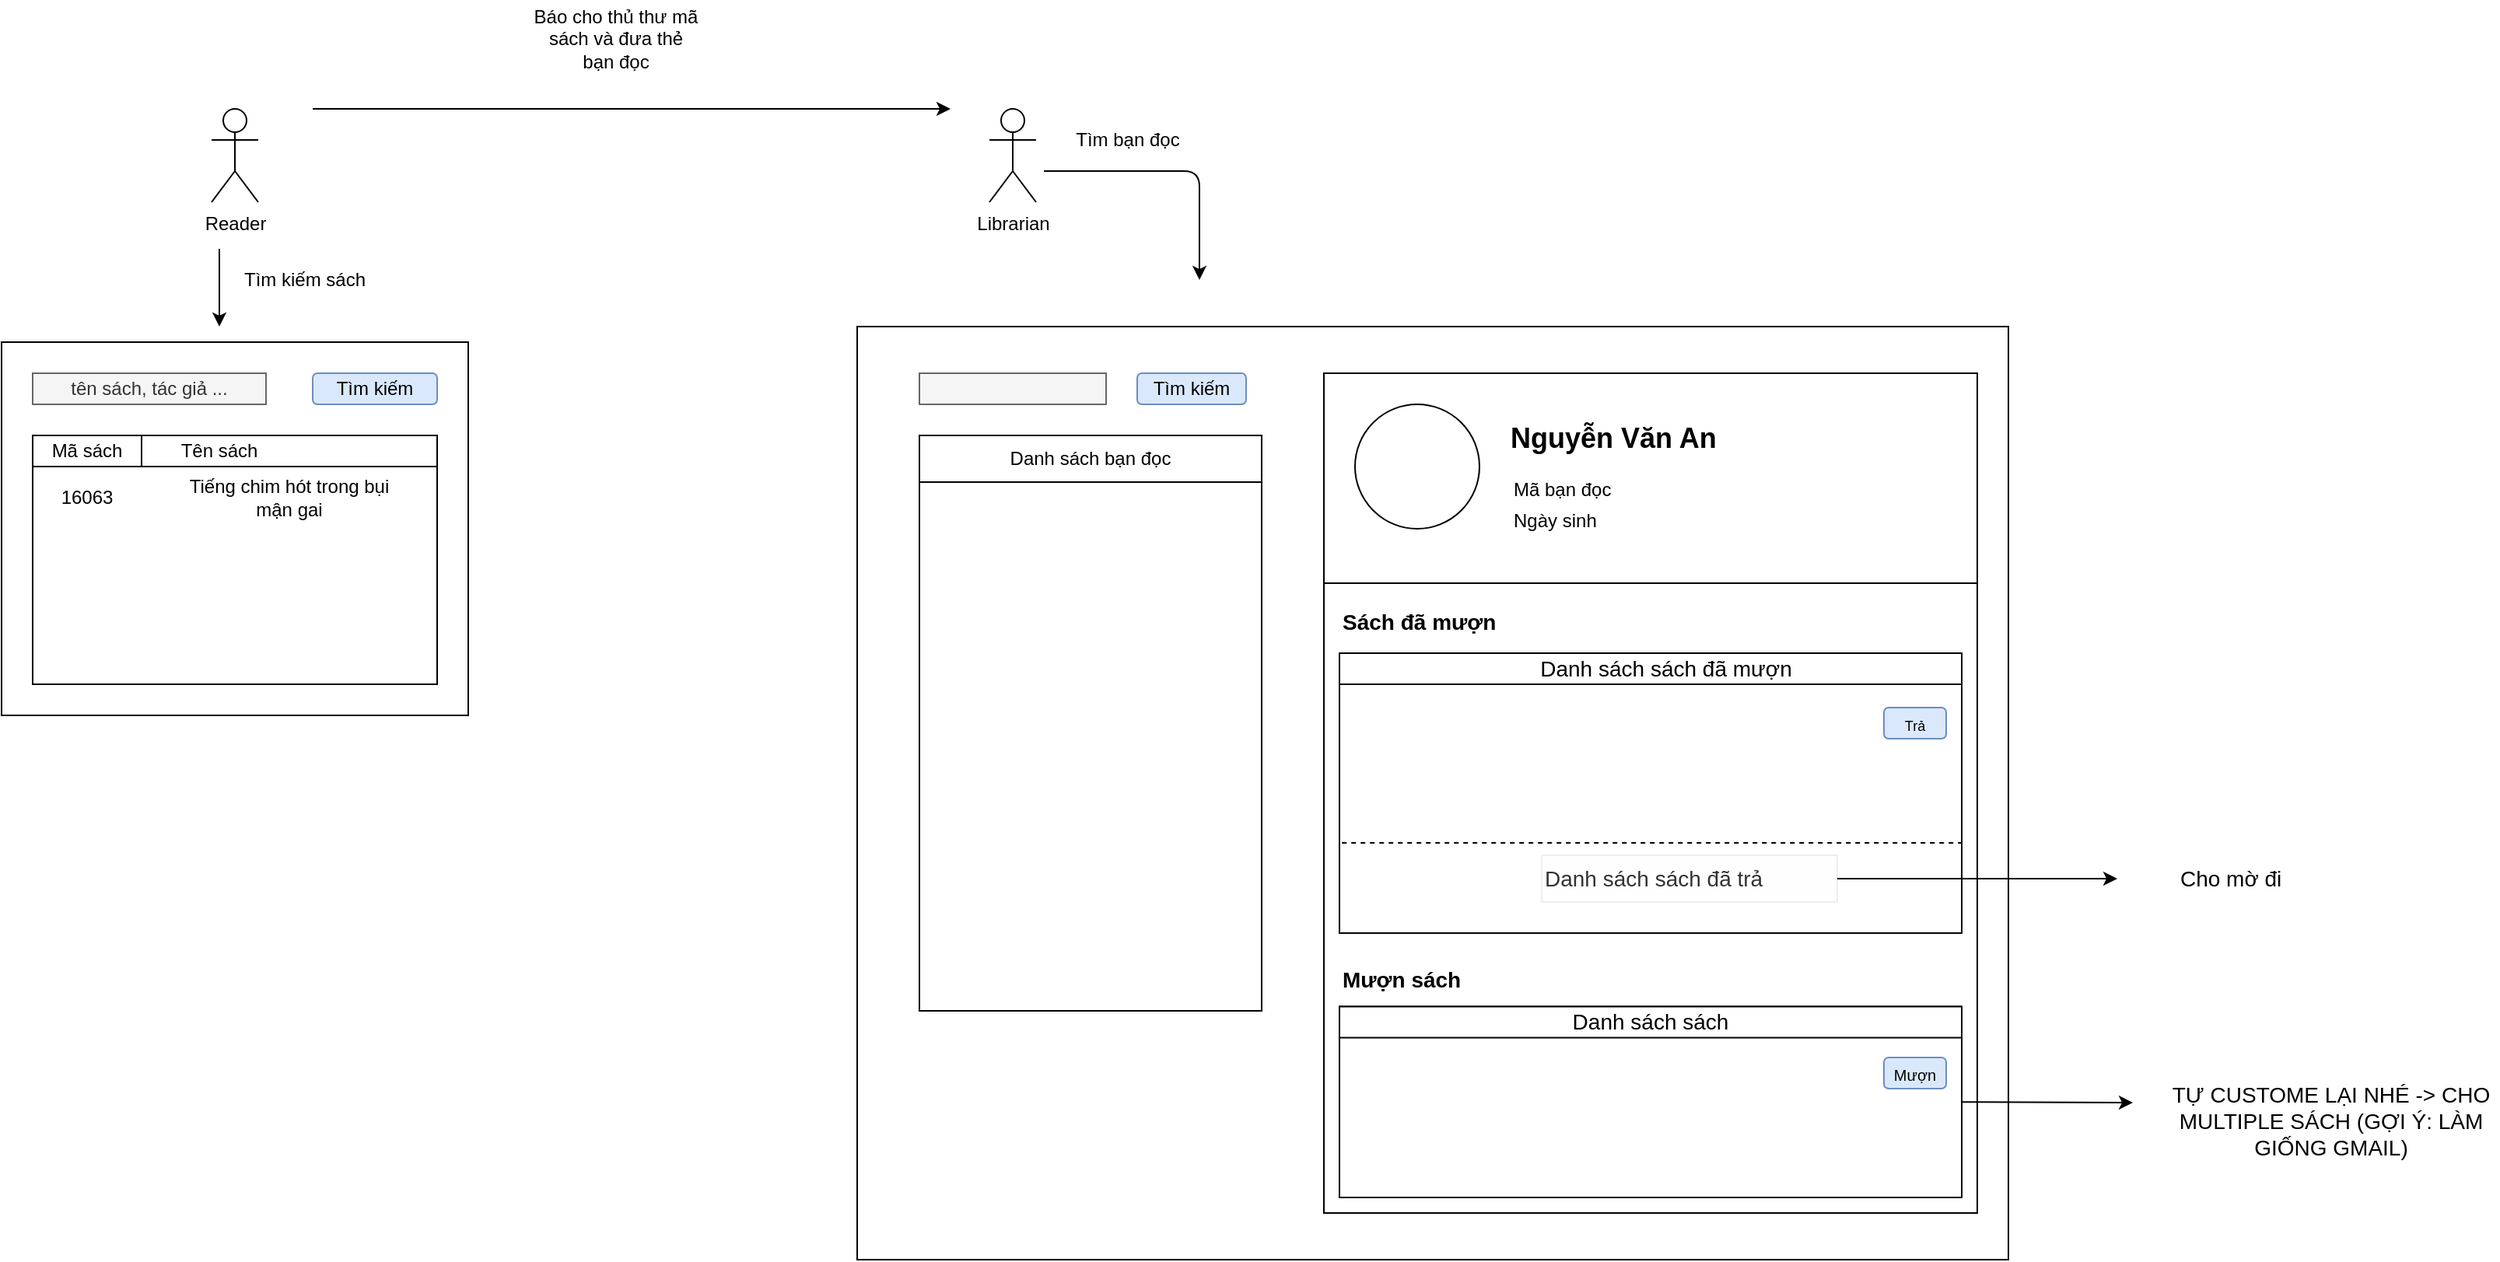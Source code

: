 <mxfile version="12.6.5" type="device"><diagram id="II5-zBYqnYTu9ATDh0Av" name="Page-1"><mxGraphModel dx="1221" dy="714" grid="1" gridSize="10" guides="1" tooltips="1" connect="1" arrows="1" fold="1" page="1" pageScale="1" pageWidth="1169" pageHeight="827" math="0" shadow="0"><root><mxCell id="0"/><mxCell id="1" parent="0"/><mxCell id="cyzecixvu2STSzO5eAT6-1" value="Reader" style="shape=umlActor;verticalLabelPosition=bottom;labelBackgroundColor=#ffffff;verticalAlign=top;html=1;outlineConnect=0;" vertex="1" parent="1"><mxGeometry x="585" y="130" width="30" height="60" as="geometry"/></mxCell><mxCell id="cyzecixvu2STSzO5eAT6-2" value="" style="rounded=0;whiteSpace=wrap;html=1;" vertex="1" parent="1"><mxGeometry x="450" y="280" width="300" height="240" as="geometry"/></mxCell><mxCell id="cyzecixvu2STSzO5eAT6-3" value="tên sách, tác giả ..." style="rounded=1;whiteSpace=wrap;html=1;arcSize=0;fillColor=#f5f5f5;strokeColor=#666666;fontColor=#333333;" vertex="1" parent="1"><mxGeometry x="470" y="300" width="150" height="20" as="geometry"/></mxCell><mxCell id="cyzecixvu2STSzO5eAT6-4" value="Tìm kiếm" style="rounded=1;whiteSpace=wrap;html=1;fillColor=#dae8fc;strokeColor=#6c8ebf;" vertex="1" parent="1"><mxGeometry x="650" y="300" width="80" height="20" as="geometry"/></mxCell><mxCell id="cyzecixvu2STSzO5eAT6-5" value="" style="rounded=0;whiteSpace=wrap;html=1;" vertex="1" parent="1"><mxGeometry x="470" y="340" width="260" height="160" as="geometry"/></mxCell><mxCell id="cyzecixvu2STSzO5eAT6-6" value="" style="rounded=0;whiteSpace=wrap;html=1;" vertex="1" parent="1"><mxGeometry x="470" y="340" width="260" height="20" as="geometry"/></mxCell><mxCell id="cyzecixvu2STSzO5eAT6-7" value="Tên sách" style="text;html=1;strokeColor=none;fillColor=none;align=center;verticalAlign=middle;whiteSpace=wrap;rounded=0;" vertex="1" parent="1"><mxGeometry x="540" y="340" width="100" height="20" as="geometry"/></mxCell><mxCell id="cyzecixvu2STSzO5eAT6-8" value="Mã sách" style="rounded=0;whiteSpace=wrap;html=1;" vertex="1" parent="1"><mxGeometry x="470" y="340" width="70" height="20" as="geometry"/></mxCell><mxCell id="cyzecixvu2STSzO5eAT6-9" value="16063" style="text;html=1;strokeColor=none;fillColor=none;align=center;verticalAlign=middle;whiteSpace=wrap;rounded=0;" vertex="1" parent="1"><mxGeometry x="485" y="370" width="40" height="20" as="geometry"/></mxCell><mxCell id="cyzecixvu2STSzO5eAT6-12" value="Tiếng chim hót trong bụi mận gai" style="text;html=1;strokeColor=none;fillColor=none;align=center;verticalAlign=middle;whiteSpace=wrap;rounded=0;" vertex="1" parent="1"><mxGeometry x="560" y="370" width="150" height="20" as="geometry"/></mxCell><mxCell id="cyzecixvu2STSzO5eAT6-13" value="" style="rounded=0;whiteSpace=wrap;html=1;" vertex="1" parent="1"><mxGeometry x="1000" y="270" width="740" height="600" as="geometry"/></mxCell><mxCell id="cyzecixvu2STSzO5eAT6-18" value="Librarian" style="shape=umlActor;verticalLabelPosition=bottom;labelBackgroundColor=#ffffff;verticalAlign=top;html=1;outlineConnect=0;" vertex="1" parent="1"><mxGeometry x="1085" y="130" width="30" height="60" as="geometry"/></mxCell><mxCell id="cyzecixvu2STSzO5eAT6-21" value="" style="endArrow=classic;html=1;" edge="1" parent="1"><mxGeometry width="50" height="50" relative="1" as="geometry"><mxPoint x="590" y="220" as="sourcePoint"/><mxPoint x="590" y="270" as="targetPoint"/></mxGeometry></mxCell><mxCell id="cyzecixvu2STSzO5eAT6-22" value="Tìm kiếm sách" style="text;html=1;strokeColor=none;fillColor=none;align=center;verticalAlign=middle;whiteSpace=wrap;rounded=0;" vertex="1" parent="1"><mxGeometry x="600" y="230" width="90" height="20" as="geometry"/></mxCell><mxCell id="cyzecixvu2STSzO5eAT6-23" value="" style="endArrow=classic;html=1;" edge="1" parent="1"><mxGeometry width="50" height="50" relative="1" as="geometry"><mxPoint x="650" y="130" as="sourcePoint"/><mxPoint x="1060" y="130" as="targetPoint"/></mxGeometry></mxCell><mxCell id="cyzecixvu2STSzO5eAT6-24" value="Báo cho thủ thư mã sách và đưa thẻ bạn đọc" style="text;html=1;strokeColor=none;fillColor=none;align=center;verticalAlign=middle;whiteSpace=wrap;rounded=0;" vertex="1" parent="1"><mxGeometry x="790" y="60" width="110" height="50" as="geometry"/></mxCell><mxCell id="cyzecixvu2STSzO5eAT6-30" value="" style="rounded=0;whiteSpace=wrap;html=1;fillColor=#f5f5f5;strokeColor=#666666;fontColor=#333333;" vertex="1" parent="1"><mxGeometry x="1040" y="300" width="120" height="20" as="geometry"/></mxCell><mxCell id="cyzecixvu2STSzO5eAT6-32" value="Tìm kiếm" style="rounded=1;whiteSpace=wrap;html=1;fillColor=#dae8fc;strokeColor=#6c8ebf;" vertex="1" parent="1"><mxGeometry x="1180" y="300" width="70" height="20" as="geometry"/></mxCell><mxCell id="cyzecixvu2STSzO5eAT6-33" value="" style="rounded=0;whiteSpace=wrap;html=1;" vertex="1" parent="1"><mxGeometry x="1040" y="340" width="220" height="370" as="geometry"/></mxCell><mxCell id="cyzecixvu2STSzO5eAT6-34" value="" style="rounded=0;whiteSpace=wrap;html=1;" vertex="1" parent="1"><mxGeometry x="1040" y="340" width="220" height="30" as="geometry"/></mxCell><mxCell id="cyzecixvu2STSzO5eAT6-36" value="Danh sách bạn đọc" style="text;html=1;strokeColor=none;fillColor=none;align=center;verticalAlign=middle;whiteSpace=wrap;rounded=0;" vertex="1" parent="1"><mxGeometry x="1065" y="345" width="170" height="20" as="geometry"/></mxCell><mxCell id="cyzecixvu2STSzO5eAT6-38" value="" style="rounded=0;whiteSpace=wrap;html=1;" vertex="1" parent="1"><mxGeometry x="1300" y="300" width="420" height="540" as="geometry"/></mxCell><mxCell id="cyzecixvu2STSzO5eAT6-39" value="" style="ellipse;whiteSpace=wrap;html=1;aspect=fixed;" vertex="1" parent="1"><mxGeometry x="1320" y="320" width="80" height="80" as="geometry"/></mxCell><mxCell id="cyzecixvu2STSzO5eAT6-40" value="&lt;h1&gt;&lt;font style=&quot;font-size: 18px&quot;&gt;Nguyễn Văn An&lt;/font&gt;&lt;/h1&gt;" style="text;html=1;strokeColor=none;fillColor=none;spacing=5;spacingTop=-20;whiteSpace=wrap;overflow=hidden;rounded=0;" vertex="1" parent="1"><mxGeometry x="1415" y="320" width="190" height="70" as="geometry"/></mxCell><mxCell id="cyzecixvu2STSzO5eAT6-41" value="Mã bạn đọc" style="text;html=1;strokeColor=none;fillColor=none;align=left;verticalAlign=middle;whiteSpace=wrap;rounded=0;" vertex="1" parent="1"><mxGeometry x="1420" y="365" width="120" height="20" as="geometry"/></mxCell><mxCell id="cyzecixvu2STSzO5eAT6-42" value="Ngày sinh" style="text;html=1;strokeColor=none;fillColor=none;align=left;verticalAlign=middle;whiteSpace=wrap;rounded=0;" vertex="1" parent="1"><mxGeometry x="1420" y="385" width="120" height="20" as="geometry"/></mxCell><mxCell id="cyzecixvu2STSzO5eAT6-43" value="" style="endArrow=none;html=1;exitX=0;exitY=0.25;exitDx=0;exitDy=0;entryX=1;entryY=0.25;entryDx=0;entryDy=0;" edge="1" parent="1" source="cyzecixvu2STSzO5eAT6-38" target="cyzecixvu2STSzO5eAT6-38"><mxGeometry width="50" height="50" relative="1" as="geometry"><mxPoint x="1370" y="500" as="sourcePoint"/><mxPoint x="1420" y="450" as="targetPoint"/></mxGeometry></mxCell><mxCell id="cyzecixvu2STSzO5eAT6-44" value="" style="endArrow=classic;html=1;" edge="1" parent="1"><mxGeometry width="50" height="50" relative="1" as="geometry"><mxPoint x="1120" y="170" as="sourcePoint"/><mxPoint x="1220" y="240" as="targetPoint"/><Array as="points"><mxPoint x="1220" y="170"/></Array></mxGeometry></mxCell><mxCell id="cyzecixvu2STSzO5eAT6-45" value="Tìm bạn đọc" style="text;html=1;strokeColor=none;fillColor=none;align=center;verticalAlign=middle;whiteSpace=wrap;rounded=0;" vertex="1" parent="1"><mxGeometry x="1128" y="140" width="92" height="20" as="geometry"/></mxCell><mxCell id="cyzecixvu2STSzO5eAT6-47" value="" style="rounded=0;whiteSpace=wrap;html=1;align=left;" vertex="1" parent="1"><mxGeometry x="1310" y="480" width="400" height="180" as="geometry"/></mxCell><mxCell id="cyzecixvu2STSzO5eAT6-48" value="Sách đã mượn" style="text;html=1;strokeColor=none;fillColor=none;align=left;verticalAlign=middle;whiteSpace=wrap;rounded=0;fontSize=14;fontStyle=1" vertex="1" parent="1"><mxGeometry x="1310" y="450" width="140" height="20" as="geometry"/></mxCell><mxCell id="cyzecixvu2STSzO5eAT6-49" value="&lt;font style=&quot;font-size: 9px&quot;&gt;Trả&lt;/font&gt;" style="rounded=1;whiteSpace=wrap;html=1;fontSize=14;align=center;fillColor=#dae8fc;strokeColor=#6c8ebf;" vertex="1" parent="1"><mxGeometry x="1660" y="515" width="40" height="20" as="geometry"/></mxCell><mxCell id="cyzecixvu2STSzO5eAT6-50" value="" style="rounded=0;whiteSpace=wrap;html=1;fontSize=14;align=left;" vertex="1" parent="1"><mxGeometry x="1310" y="480" width="400" height="20" as="geometry"/></mxCell><mxCell id="cyzecixvu2STSzO5eAT6-52" value="Mượn sách" style="text;html=1;strokeColor=none;fillColor=none;align=left;verticalAlign=middle;whiteSpace=wrap;rounded=0;fontSize=14;fontStyle=1" vertex="1" parent="1"><mxGeometry x="1310" y="680" width="140" height="20" as="geometry"/></mxCell><mxCell id="cyzecixvu2STSzO5eAT6-53" value="Danh sách sách đã mượn" style="text;html=1;strokeColor=none;fillColor=none;align=center;verticalAlign=middle;whiteSpace=wrap;rounded=0;fontSize=14;" vertex="1" parent="1"><mxGeometry x="1380" y="480" width="280" height="20" as="geometry"/></mxCell><mxCell id="cyzecixvu2STSzO5eAT6-54" value="" style="rounded=0;whiteSpace=wrap;html=1;align=left;" vertex="1" parent="1"><mxGeometry x="1310" y="707.26" width="400" height="122.74" as="geometry"/></mxCell><mxCell id="cyzecixvu2STSzO5eAT6-55" value="" style="rounded=0;whiteSpace=wrap;html=1;fontSize=14;align=left;" vertex="1" parent="1"><mxGeometry x="1310" y="707.26" width="400" height="20" as="geometry"/></mxCell><mxCell id="cyzecixvu2STSzO5eAT6-56" value="Danh sách sách" style="text;html=1;strokeColor=none;fillColor=none;align=center;verticalAlign=middle;whiteSpace=wrap;rounded=0;fontSize=14;" vertex="1" parent="1"><mxGeometry x="1440" y="707.26" width="140" height="20" as="geometry"/></mxCell><mxCell id="cyzecixvu2STSzO5eAT6-58" value="&lt;font style=&quot;font-size: 10px&quot;&gt;Mượn&lt;/font&gt;" style="rounded=1;whiteSpace=wrap;html=1;fontSize=14;align=center;fillColor=#dae8fc;strokeColor=#6c8ebf;" vertex="1" parent="1"><mxGeometry x="1660" y="740" width="40" height="20" as="geometry"/></mxCell><mxCell id="cyzecixvu2STSzO5eAT6-59" value="" style="endArrow=none;dashed=1;html=1;fontSize=14;exitX=0.004;exitY=0.678;exitDx=0;exitDy=0;exitPerimeter=0;entryX=1;entryY=0.678;entryDx=0;entryDy=0;entryPerimeter=0;" edge="1" parent="1" source="cyzecixvu2STSzO5eAT6-47" target="cyzecixvu2STSzO5eAT6-47"><mxGeometry width="50" height="50" relative="1" as="geometry"><mxPoint x="1380" y="610" as="sourcePoint"/><mxPoint x="1430" y="560" as="targetPoint"/></mxGeometry></mxCell><mxCell id="cyzecixvu2STSzO5eAT6-60" value="Danh sách sách đã trả" style="text;html=1;fontSize=14;fillColor=#f5f5f5;strokeColor=#666666;fontColor=#333333;opacity=10;" vertex="1" parent="1"><mxGeometry x="1440" y="610" width="190" height="30" as="geometry"/></mxCell><mxCell id="cyzecixvu2STSzO5eAT6-61" value="" style="endArrow=classic;html=1;fontSize=14;exitX=1;exitY=0.5;exitDx=0;exitDy=0;" edge="1" parent="1" source="cyzecixvu2STSzO5eAT6-60"><mxGeometry width="50" height="50" relative="1" as="geometry"><mxPoint x="1760" y="640" as="sourcePoint"/><mxPoint x="1810" y="625" as="targetPoint"/></mxGeometry></mxCell><mxCell id="cyzecixvu2STSzO5eAT6-62" value="Cho mờ đi&amp;nbsp;" style="text;html=1;strokeColor=none;fillColor=none;align=center;verticalAlign=middle;whiteSpace=wrap;rounded=0;fontSize=14;opacity=0;" vertex="1" parent="1"><mxGeometry x="1820" y="605" width="130" height="40" as="geometry"/></mxCell><mxCell id="cyzecixvu2STSzO5eAT6-63" value="" style="endArrow=classic;html=1;fontSize=14;exitX=1;exitY=0.5;exitDx=0;exitDy=0;" edge="1" parent="1" source="cyzecixvu2STSzO5eAT6-54"><mxGeometry width="50" height="50" relative="1" as="geometry"><mxPoint x="1810" y="780" as="sourcePoint"/><mxPoint x="1820" y="769" as="targetPoint"/></mxGeometry></mxCell><mxCell id="cyzecixvu2STSzO5eAT6-64" value="TỰ CUSTOME LẠI NHÉ -&amp;gt; CHO MULTIPLE SÁCH (GỢI Ý: LÀM GIỐNG GMAIL)" style="text;html=1;strokeColor=none;fillColor=none;align=center;verticalAlign=middle;whiteSpace=wrap;rounded=0;fontSize=14;opacity=0;" vertex="1" parent="1"><mxGeometry x="1840" y="735.41" width="215" height="91" as="geometry"/></mxCell></root></mxGraphModel></diagram></mxfile>